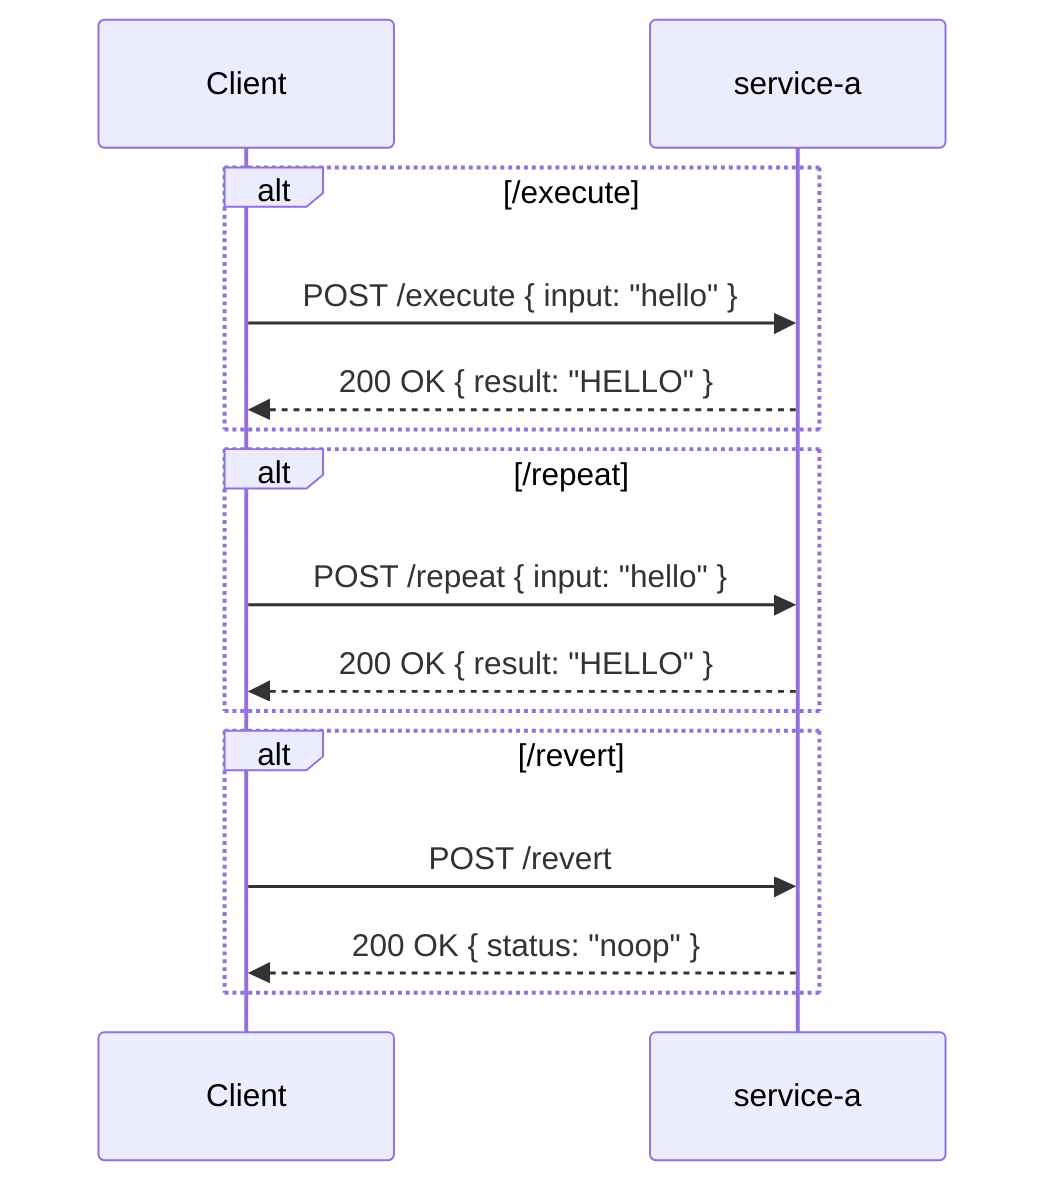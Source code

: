 sequenceDiagram
  participant Client
  participant ServiceA as service-a

  alt /execute
    Client->>ServiceA: POST /execute { input: "hello" }
    ServiceA-->>Client: 200 OK { result: "HELLO" }
  end

  alt /repeat
    Client->>ServiceA: POST /repeat { input: "hello" }
    ServiceA-->>Client: 200 OK { result: "HELLO" }
  end

  alt /revert
    Client->>ServiceA: POST /revert
    ServiceA-->>Client: 200 OK { status: "noop" }
  end
